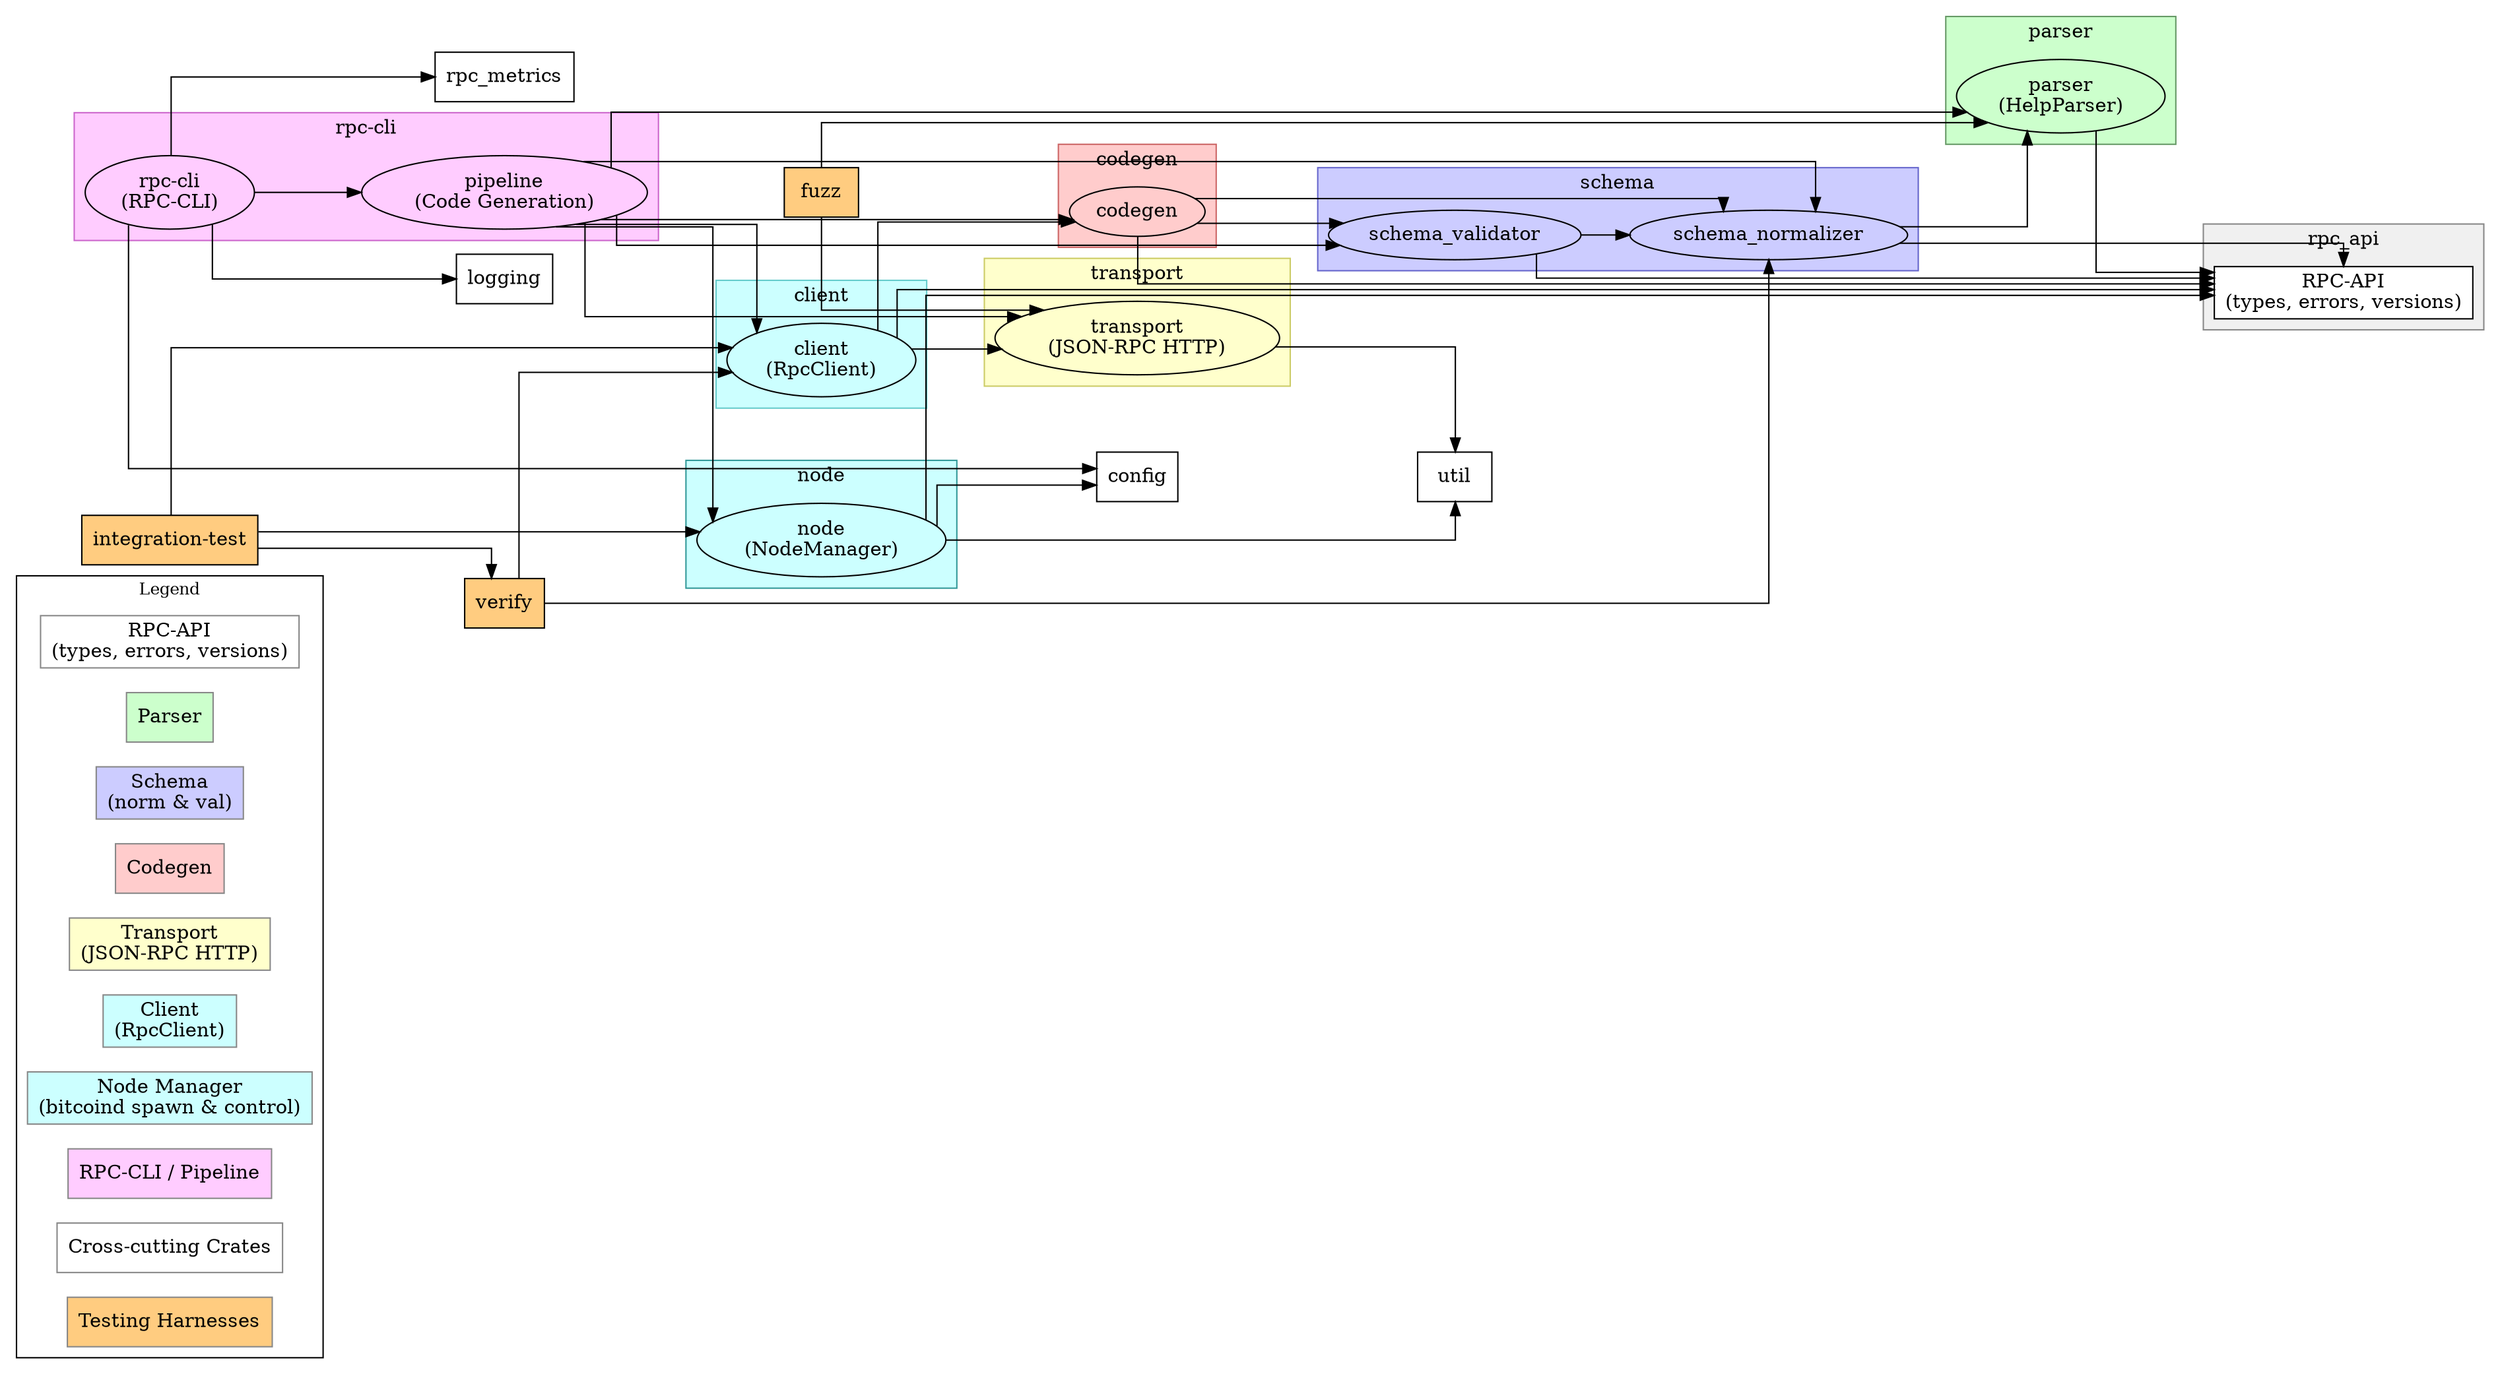 digraph BitcoinRpcCodegen {
  graph [rankdir=LR, splines=ortho];

  // ───────────── Legend ─────────────
  subgraph cluster_legend {
    label="Legend"; fontsize=12;
    node [shape=box style=filled];
    legend_rpc_api   [label="RPC-API\n(types, errors, versions)" fillcolor="#ffffff" color="#888888"];
    legend_parser    [label="Parser" fillcolor="#ccffcc" color="#888888"];
    legend_schema    [label="Schema\n(norm & val)" fillcolor="#ccccff" color="#888888"];
    legend_codegen   [label="Codegen" fillcolor="#ffcccc" color="#888888"];
    legend_transport [label="Transport\n(JSON‑RPC HTTP)" fillcolor="#ffffcc" color="#888888"];
    legend_client    [label="Client\n(RpcClient)" fillcolor="#ccffff" color="#888888"];
    legend_node_mgr  [label="Node Manager\n(bitcoind spawn & control)" fillcolor="#ccffff" color="#888888"];
    legend_rpc_cli   [label="RPC-CLI / Pipeline" fillcolor="#ffccff" color="#888888"];
    legend_cross     [label="Cross‑cutting Crates" fillcolor="#ffffff" color="#888888"];
    legend_tests     [label="Testing Harnesses" fillcolor="#ffcc80" color="#888888"];
  }

  // ───────────── RPC-API crate ─────────────
  subgraph cluster_rpc_api {
    label="rpc_api"; style=filled; fillcolor="#f0f0f0"; color="#888888";
    node [shape=box style=filled fillcolor="#ffffff" color="#000000"];
    rpc_api [label="RPC-API\n(types, errors, versions)"];
  }

  // ───────────── Parser crate ─────────────
  subgraph cluster_parser {
    label="parser"; style=filled; fillcolor="#ccffcc"; color="#669966";
    parser [label="parser\n(HelpParser)"];
  }

  // ───────────── Schema crate ─────────────
  subgraph cluster_schema {
    label="schema"; style=filled; fillcolor="#ccccff"; color="#6666CC";
    schema_norm [label="schema_normalizer"];
    schema_val  [label="schema_validator"];
  }

  // ───────────── Codegen crate ─────────────
  subgraph cluster_codegen {
    label="codegen"; style=filled; fillcolor="#ffcccc"; color="#CC6666";
    codegen [label="codegen"];
  }

  // ───────────── Transport crate ─────────────
  subgraph cluster_transport {
    label="transport"; style=filled; fillcolor="#ffffcc"; color="#CCCC66";
    transport [label="transport\n(JSON‑RPC HTTP)"];
  }

  // ───────────── Client crate ─────────────
  subgraph cluster_client {
    label="client"; style=filled; fillcolor="#ccffff"; color="#66CCCC";
    client [label="client\n(RpcClient)"];
  }

  // ───────────── Node Manager crate ─────────────
  subgraph cluster_node_mgr {
    label="node"; style=filled; fillcolor="#ccffff"; color="#339999";
    node_mgr [label="node\n(NodeManager)"];
  }

  // ───────────── RPC_CLI / Pipeline crate ─────────────
  subgraph cluster_rpc_cli {
    label="rpc-cli"; style=filled; fillcolor="#ffccff"; color="#CC66CC";
    pipeline [label="pipeline\n(Code Generation)"];
    rpc_cli  [label="rpc-cli\n(RPC-CLI)"];
  }

  // ───────────── Cross‑cutting crates ─────────────
  config  [label="config"  shape=box style=filled fillcolor="#ffffff"];
  util    [label="util"    shape=box style=filled fillcolor="#ffffff"];
  logging [label="logging" shape=box style=filled fillcolor="#ffffff"];
  rpc_metrics [label="rpc_metrics" shape=box style=filled fillcolor="#ffffff"];

  // ───────────── Testing harnesses ─────────────
  integration_test [label="integration-test" shape=box style=filled fillcolor="#ffcc80"];
  fuzz             [label="fuzz"            shape=box style=filled fillcolor="#ffcc80"];
  verify           [label="verify"          shape=box style=filled fillcolor="#ffcc80"];

  // ───────────── Dependencies ─────────────
  parser           -> rpc_api;
  schema_norm      -> parser;
  schema_norm      -> rpc_api;
  schema_val       -> schema_norm;
  schema_val       -> rpc_api;
  codegen          -> schema_norm;
  codegen          -> schema_val;
  codegen          -> rpc_api;
  transport        -> util;
  client           -> codegen;
  client           -> transport;
  client           -> rpc_api;
  node_mgr         -> rpc_api;
  node_mgr         -> util;
  node_mgr         -> config;
  pipeline         -> parser;
  pipeline         -> schema_norm;
  pipeline         -> schema_val;
  pipeline         -> codegen;
  pipeline         -> transport;
  pipeline         -> client;
  pipeline         -> node_mgr;
  rpc_cli          -> pipeline;
  rpc_cli          -> config;
  rpc_cli          -> logging;
  rpc_cli          -> rpc_metrics;
  integration_test          -> node_mgr;
  integration_test -> client;
  integration_test -> verify;
  fuzz             -> parser;
  fuzz             -> transport;
  verify           -> client;
  verify           -> schema_norm;
}
